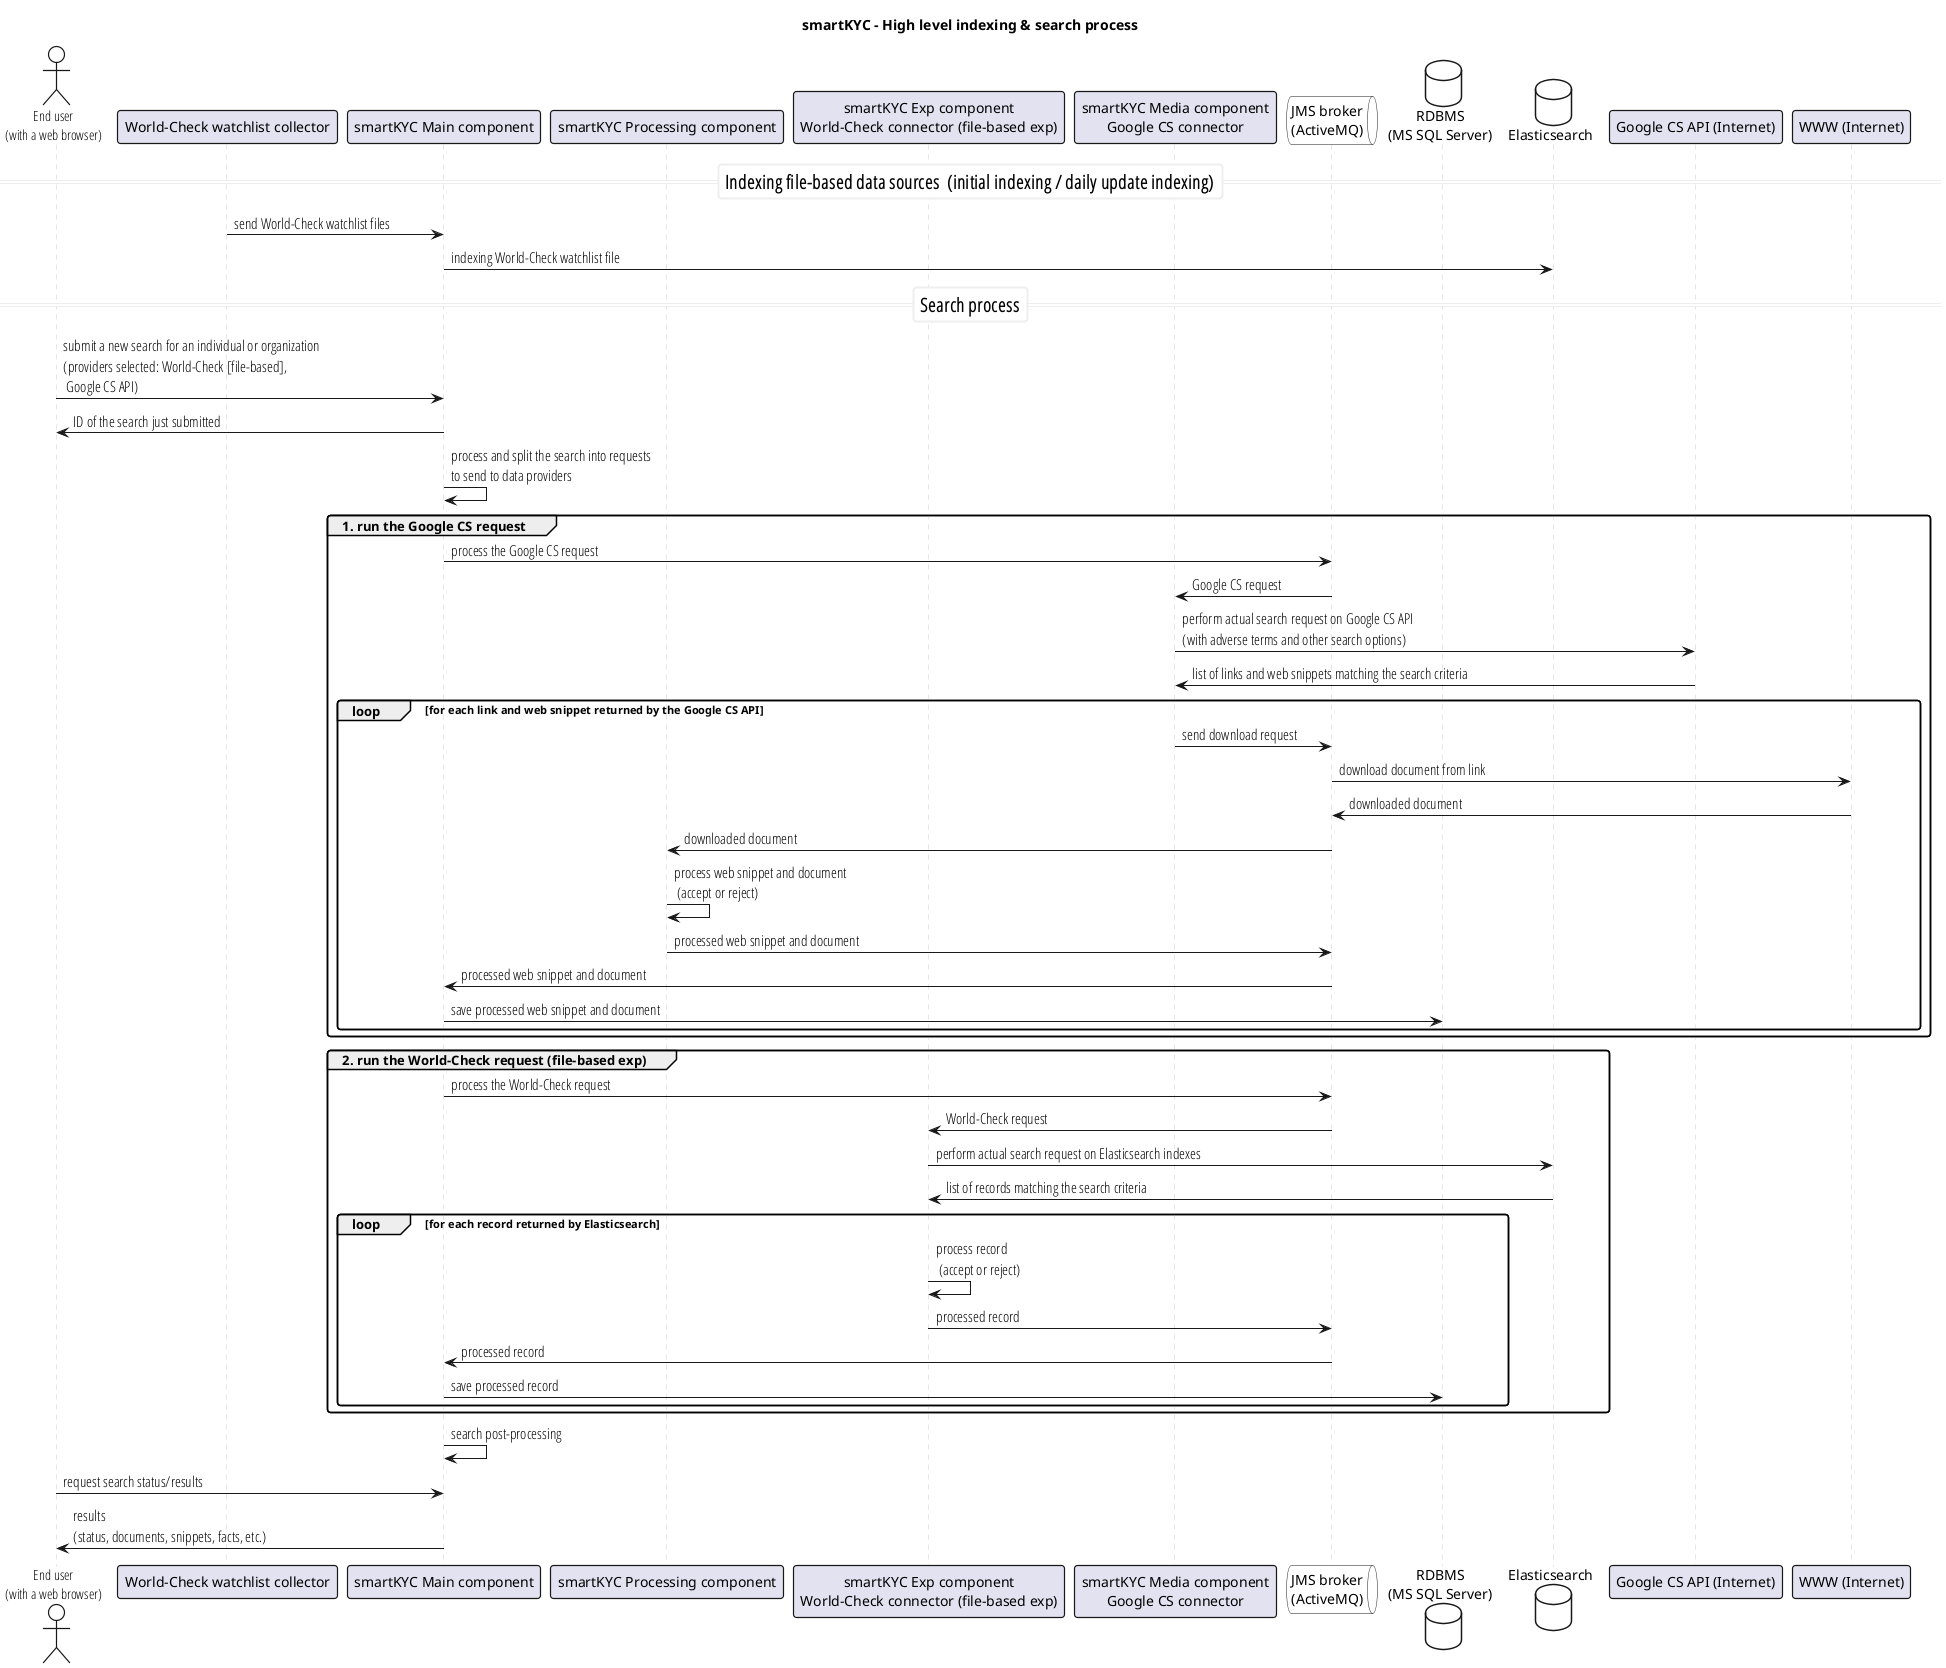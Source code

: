 @startuml


skinparam roundCorner 6
skinparam shadowing false
skinparam interface {
  backgroundColor WhiteSmoke
}
skinparam actor {
  FontName Open Sans Condensed Light
  FontSize 14
}
skinparam arrow {
  FontName Open Sans Condensed Light
  FontSize 15
}
skinparam note {
  FontName Open Sans Condensed Light
  FontSize 13
  BorderColor #bbb
}
skinparam footer {
  FontName Open Sans Condensed Light
  FontSize 14
  FontColor DimGrey
}
skinparam sequence {
  actorBorderThickness 1.2
  participantBorderThickness 1.2
  LifeLineBorderColor #ccc
  ParticipantFontName Avenir Next Condensed
  DividerBorderColor #eee
  DividerBackgroundColor #fff
  DividerFontName Open Sans Condensed Light
  DividerFontSize 15
  DividerFontStyle Light
  TitleFontName Open Sans Condensed Light
  TitleFontStyle Light
  TitleFontSize 17
}

actor "End user\n(with a web browser)" as user #fff
participant "World-Check watchlist collector" as filemover
participant "smartKYC Main component" as main
participant "smartKYC Processing component" as proc
participant "smartKYC Exp component\nWorld-Check connector (file-based exp)" as djrc
participant "smartKYC Media component\nGoogle CS connector" as googlecsconnector
queue "JMS broker\n(ActiveMQ)" as queue #fff
database "RDBMS\n(MS SQL Server)" as rdbms #fff
database "Elasticsearch" as elasticsearch #fff
participant "Google CS API (Internet)" as googlecsapi
participant "WWW (Internet)" as www

title smartKYC - High level indexing & search process

=== Indexing file-based data sources  (initial indexing / daily update indexing) ==

filemover -> main: send World-Check watchlist files
main -> elasticsearch: indexing World-Check watchlist file


=== Search process ==

user -> main: submit a new search for an individual or organization\n(providers selected: World-Check [file-based],\n Google CS API)
main -> user: ID of the search just submitted
main -> main: process and split the search into requests\nto send to data providers

group 1. run the Google CS request
    main -> queue: process the Google CS request
    queue -> googlecsconnector: Google CS request
    googlecsconnector-> googlecsapi: perform actual search request on Google CS API\n(with adverse terms and other search options)
    googlecsapi -> googlecsconnector: list of links and web snippets matching the search criteria
    loop for each link and web snippet returned by the Google CS API
        googlecsconnector -> queue: send download request
        queue -> www: download document from link
        www -> queue: downloaded document
        queue -> proc: downloaded document
        proc -> proc: process web snippet and document\n (accept or reject)
        proc -> queue: processed web snippet and document
        queue -> main: processed web snippet and document
        main -> rdbms: save processed web snippet and document
    end
end

group 2. run the World-Check request (file-based exp)
    main -> queue: process the World-Check request
    queue -> djrc: World-Check request
    djrc-> elasticsearch: perform actual search request on Elasticsearch indexes
    elasticsearch -> djrc: list of records matching the search criteria
    loop for each record returned by Elasticsearch
        djrc -> djrc: process record\n (accept or reject)
        djrc -> queue: processed record
        queue -> main: processed record
        main -> rdbms: save processed record
    end
end


main -> main: search post-processing
user -> main: request search status/results
main -> user: results\n(status, documents, snippets, facts, etc.)


@enduml
